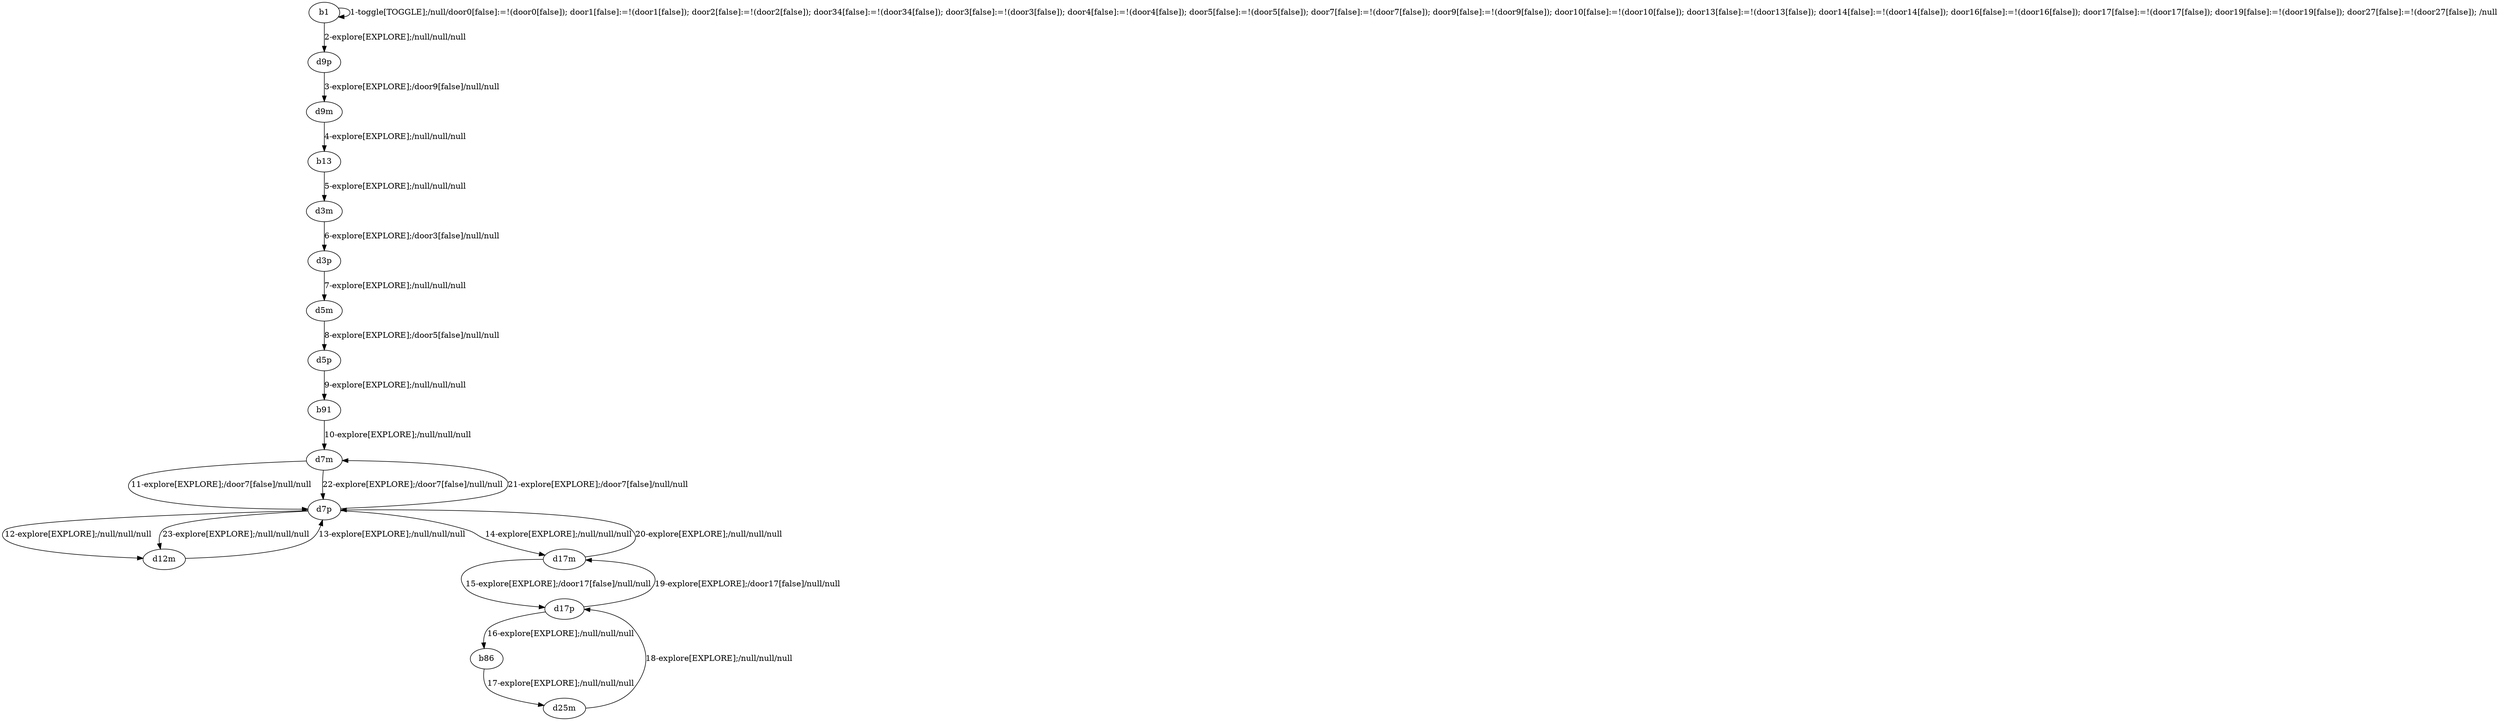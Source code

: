 # Total number of goals covered by this test: 4
# b86 --> d25m
# d17p --> b86
# d25m --> d17p
# d17p --> d17m

digraph g {
"b1" -> "b1" [label = "1-toggle[TOGGLE];/null/door0[false]:=!(door0[false]); door1[false]:=!(door1[false]); door2[false]:=!(door2[false]); door34[false]:=!(door34[false]); door3[false]:=!(door3[false]); door4[false]:=!(door4[false]); door5[false]:=!(door5[false]); door7[false]:=!(door7[false]); door9[false]:=!(door9[false]); door10[false]:=!(door10[false]); door13[false]:=!(door13[false]); door14[false]:=!(door14[false]); door16[false]:=!(door16[false]); door17[false]:=!(door17[false]); door19[false]:=!(door19[false]); door27[false]:=!(door27[false]); /null"];
"b1" -> "d9p" [label = "2-explore[EXPLORE];/null/null/null"];
"d9p" -> "d9m" [label = "3-explore[EXPLORE];/door9[false]/null/null"];
"d9m" -> "b13" [label = "4-explore[EXPLORE];/null/null/null"];
"b13" -> "d3m" [label = "5-explore[EXPLORE];/null/null/null"];
"d3m" -> "d3p" [label = "6-explore[EXPLORE];/door3[false]/null/null"];
"d3p" -> "d5m" [label = "7-explore[EXPLORE];/null/null/null"];
"d5m" -> "d5p" [label = "8-explore[EXPLORE];/door5[false]/null/null"];
"d5p" -> "b91" [label = "9-explore[EXPLORE];/null/null/null"];
"b91" -> "d7m" [label = "10-explore[EXPLORE];/null/null/null"];
"d7m" -> "d7p" [label = "11-explore[EXPLORE];/door7[false]/null/null"];
"d7p" -> "d12m" [label = "12-explore[EXPLORE];/null/null/null"];
"d12m" -> "d7p" [label = "13-explore[EXPLORE];/null/null/null"];
"d7p" -> "d17m" [label = "14-explore[EXPLORE];/null/null/null"];
"d17m" -> "d17p" [label = "15-explore[EXPLORE];/door17[false]/null/null"];
"d17p" -> "b86" [label = "16-explore[EXPLORE];/null/null/null"];
"b86" -> "d25m" [label = "17-explore[EXPLORE];/null/null/null"];
"d25m" -> "d17p" [label = "18-explore[EXPLORE];/null/null/null"];
"d17p" -> "d17m" [label = "19-explore[EXPLORE];/door17[false]/null/null"];
"d17m" -> "d7p" [label = "20-explore[EXPLORE];/null/null/null"];
"d7p" -> "d7m" [label = "21-explore[EXPLORE];/door7[false]/null/null"];
"d7m" -> "d7p" [label = "22-explore[EXPLORE];/door7[false]/null/null"];
"d7p" -> "d12m" [label = "23-explore[EXPLORE];/null/null/null"];
}